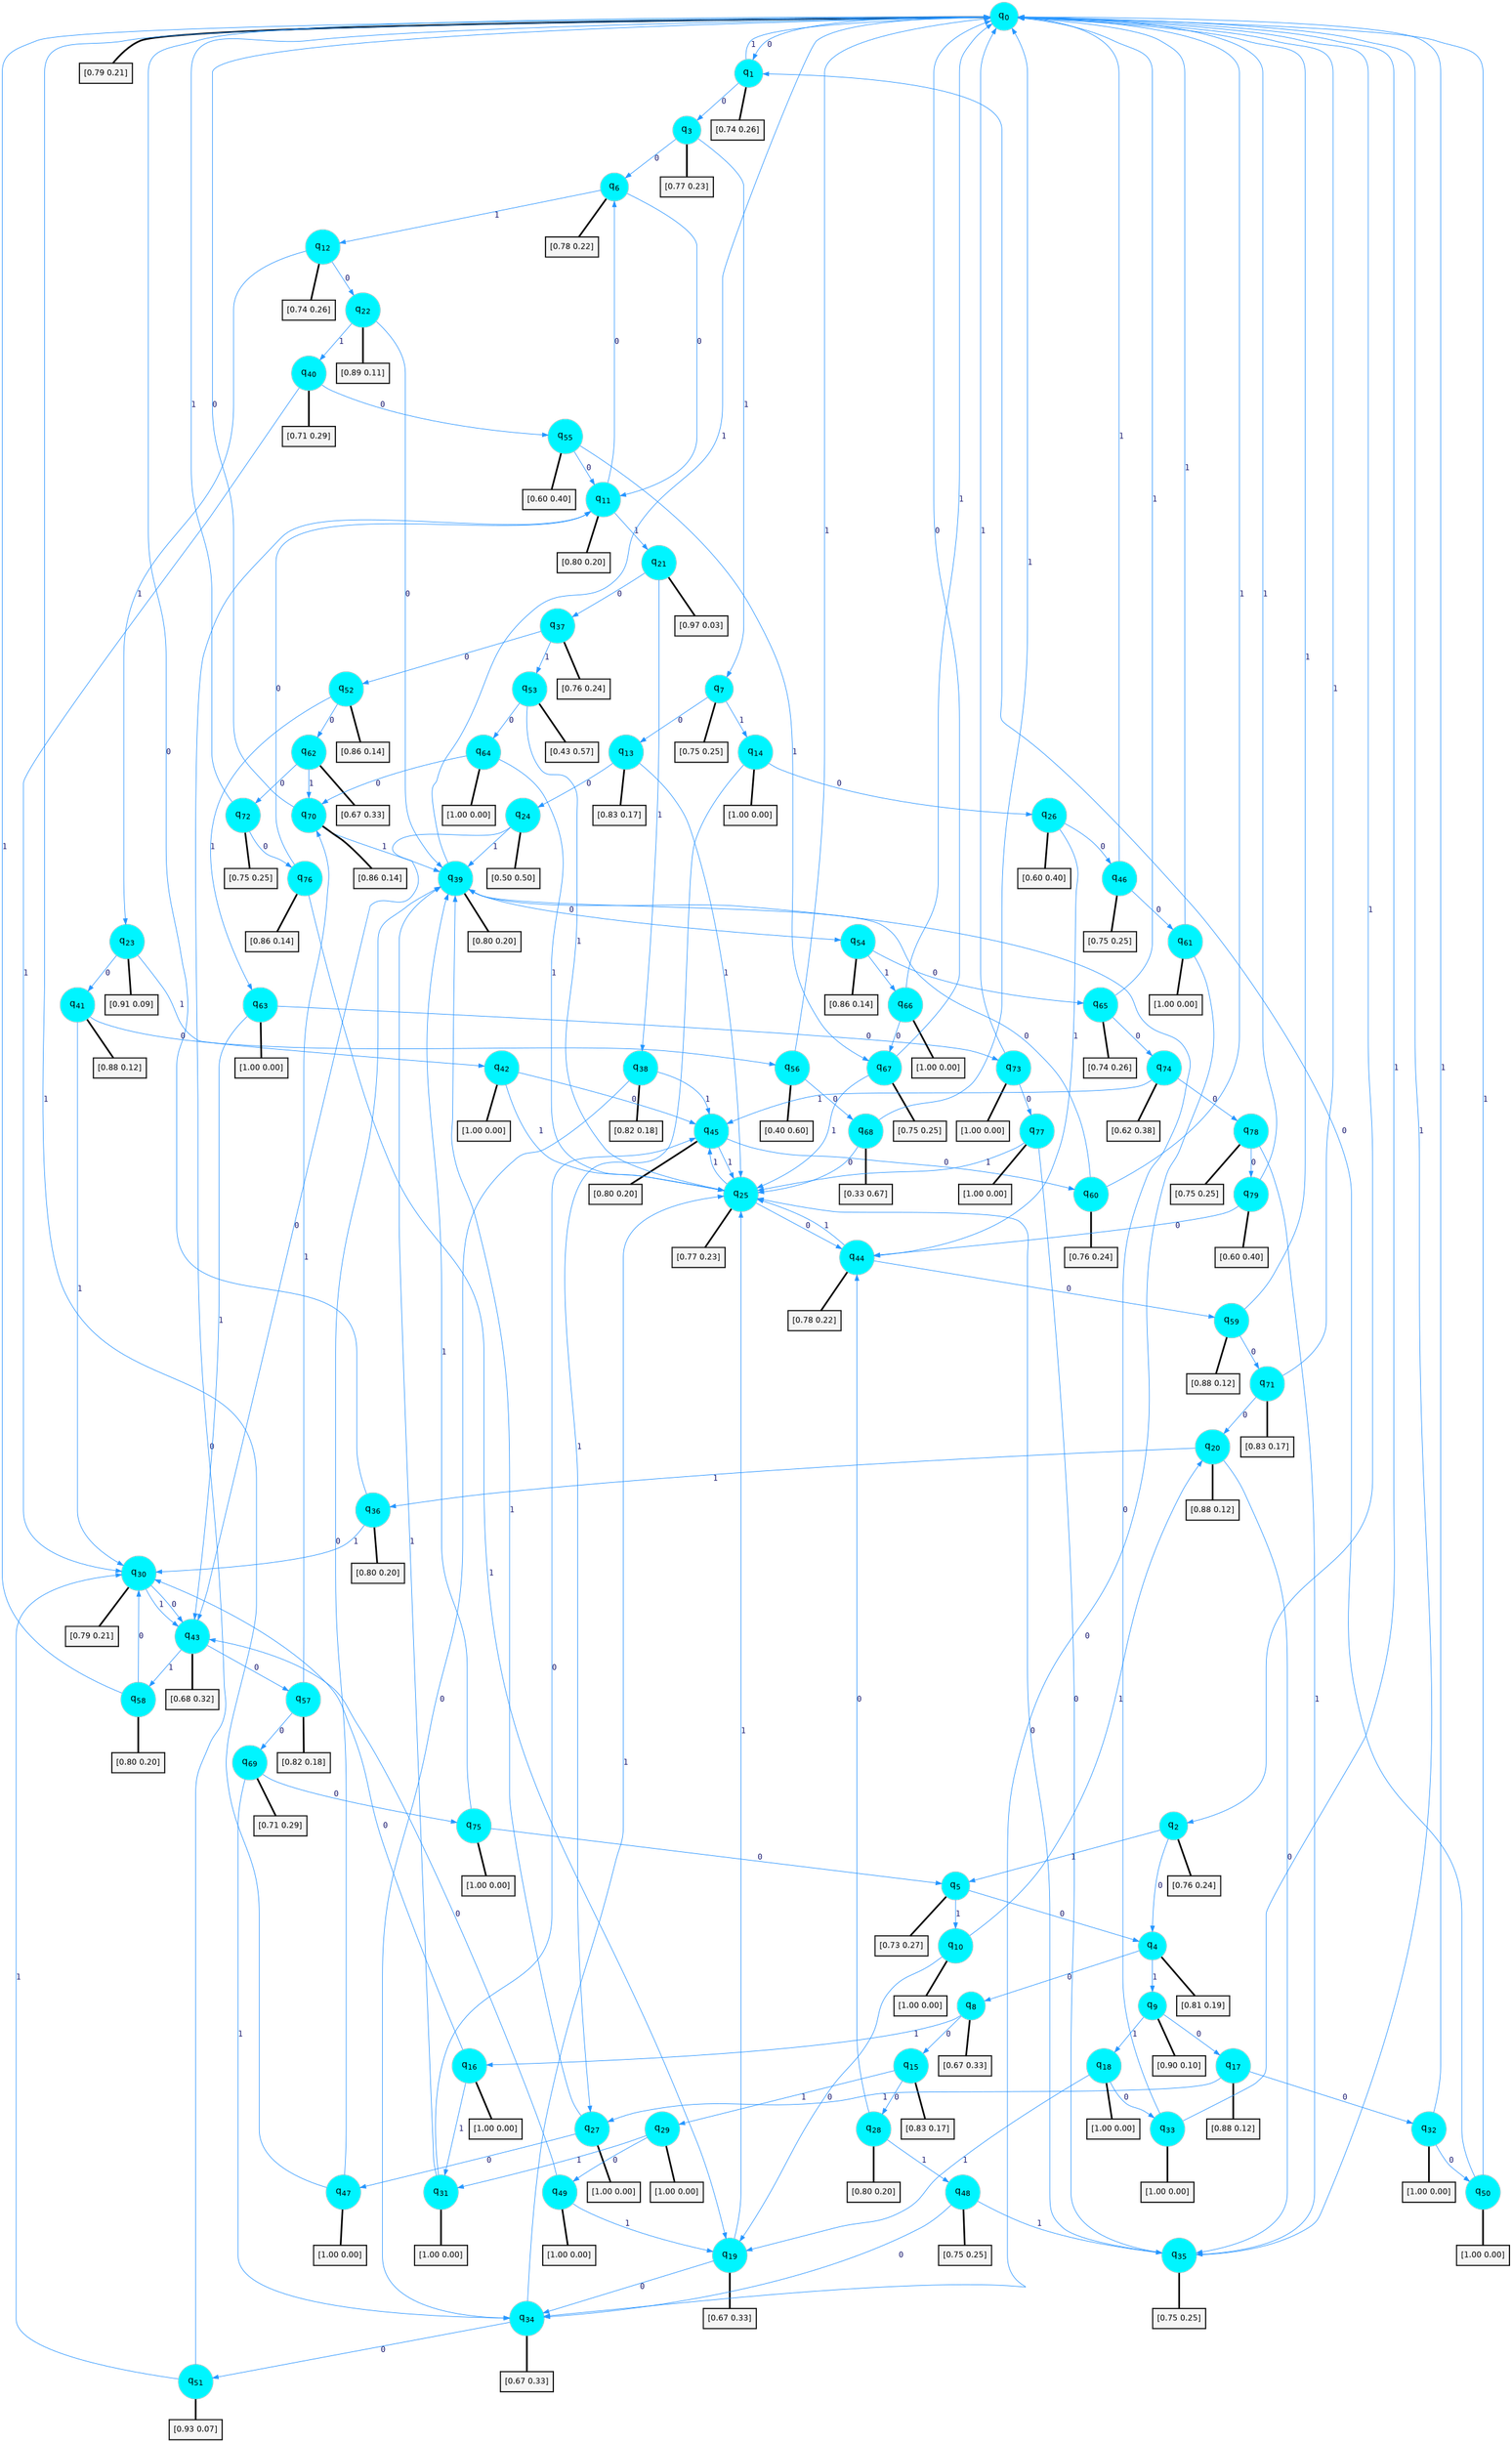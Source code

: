 digraph G {
graph [
bgcolor=transparent, dpi=300, rankdir=TD, size="40,25"];
node [
color=gray, fillcolor=turquoise1, fontcolor=black, fontname=Helvetica, fontsize=16, fontweight=bold, shape=circle, style=filled];
edge [
arrowsize=1, color=dodgerblue1, fontcolor=midnightblue, fontname=courier, fontweight=bold, penwidth=1, style=solid, weight=20];
0[label=<q<SUB>0</SUB>>];
1[label=<q<SUB>1</SUB>>];
2[label=<q<SUB>2</SUB>>];
3[label=<q<SUB>3</SUB>>];
4[label=<q<SUB>4</SUB>>];
5[label=<q<SUB>5</SUB>>];
6[label=<q<SUB>6</SUB>>];
7[label=<q<SUB>7</SUB>>];
8[label=<q<SUB>8</SUB>>];
9[label=<q<SUB>9</SUB>>];
10[label=<q<SUB>10</SUB>>];
11[label=<q<SUB>11</SUB>>];
12[label=<q<SUB>12</SUB>>];
13[label=<q<SUB>13</SUB>>];
14[label=<q<SUB>14</SUB>>];
15[label=<q<SUB>15</SUB>>];
16[label=<q<SUB>16</SUB>>];
17[label=<q<SUB>17</SUB>>];
18[label=<q<SUB>18</SUB>>];
19[label=<q<SUB>19</SUB>>];
20[label=<q<SUB>20</SUB>>];
21[label=<q<SUB>21</SUB>>];
22[label=<q<SUB>22</SUB>>];
23[label=<q<SUB>23</SUB>>];
24[label=<q<SUB>24</SUB>>];
25[label=<q<SUB>25</SUB>>];
26[label=<q<SUB>26</SUB>>];
27[label=<q<SUB>27</SUB>>];
28[label=<q<SUB>28</SUB>>];
29[label=<q<SUB>29</SUB>>];
30[label=<q<SUB>30</SUB>>];
31[label=<q<SUB>31</SUB>>];
32[label=<q<SUB>32</SUB>>];
33[label=<q<SUB>33</SUB>>];
34[label=<q<SUB>34</SUB>>];
35[label=<q<SUB>35</SUB>>];
36[label=<q<SUB>36</SUB>>];
37[label=<q<SUB>37</SUB>>];
38[label=<q<SUB>38</SUB>>];
39[label=<q<SUB>39</SUB>>];
40[label=<q<SUB>40</SUB>>];
41[label=<q<SUB>41</SUB>>];
42[label=<q<SUB>42</SUB>>];
43[label=<q<SUB>43</SUB>>];
44[label=<q<SUB>44</SUB>>];
45[label=<q<SUB>45</SUB>>];
46[label=<q<SUB>46</SUB>>];
47[label=<q<SUB>47</SUB>>];
48[label=<q<SUB>48</SUB>>];
49[label=<q<SUB>49</SUB>>];
50[label=<q<SUB>50</SUB>>];
51[label=<q<SUB>51</SUB>>];
52[label=<q<SUB>52</SUB>>];
53[label=<q<SUB>53</SUB>>];
54[label=<q<SUB>54</SUB>>];
55[label=<q<SUB>55</SUB>>];
56[label=<q<SUB>56</SUB>>];
57[label=<q<SUB>57</SUB>>];
58[label=<q<SUB>58</SUB>>];
59[label=<q<SUB>59</SUB>>];
60[label=<q<SUB>60</SUB>>];
61[label=<q<SUB>61</SUB>>];
62[label=<q<SUB>62</SUB>>];
63[label=<q<SUB>63</SUB>>];
64[label=<q<SUB>64</SUB>>];
65[label=<q<SUB>65</SUB>>];
66[label=<q<SUB>66</SUB>>];
67[label=<q<SUB>67</SUB>>];
68[label=<q<SUB>68</SUB>>];
69[label=<q<SUB>69</SUB>>];
70[label=<q<SUB>70</SUB>>];
71[label=<q<SUB>71</SUB>>];
72[label=<q<SUB>72</SUB>>];
73[label=<q<SUB>73</SUB>>];
74[label=<q<SUB>74</SUB>>];
75[label=<q<SUB>75</SUB>>];
76[label=<q<SUB>76</SUB>>];
77[label=<q<SUB>77</SUB>>];
78[label=<q<SUB>78</SUB>>];
79[label=<q<SUB>79</SUB>>];
80[label="[0.79 0.21]", shape=box,fontcolor=black, fontname=Helvetica, fontsize=14, penwidth=2, fillcolor=whitesmoke,color=black];
81[label="[0.74 0.26]", shape=box,fontcolor=black, fontname=Helvetica, fontsize=14, penwidth=2, fillcolor=whitesmoke,color=black];
82[label="[0.76 0.24]", shape=box,fontcolor=black, fontname=Helvetica, fontsize=14, penwidth=2, fillcolor=whitesmoke,color=black];
83[label="[0.77 0.23]", shape=box,fontcolor=black, fontname=Helvetica, fontsize=14, penwidth=2, fillcolor=whitesmoke,color=black];
84[label="[0.81 0.19]", shape=box,fontcolor=black, fontname=Helvetica, fontsize=14, penwidth=2, fillcolor=whitesmoke,color=black];
85[label="[0.73 0.27]", shape=box,fontcolor=black, fontname=Helvetica, fontsize=14, penwidth=2, fillcolor=whitesmoke,color=black];
86[label="[0.78 0.22]", shape=box,fontcolor=black, fontname=Helvetica, fontsize=14, penwidth=2, fillcolor=whitesmoke,color=black];
87[label="[0.75 0.25]", shape=box,fontcolor=black, fontname=Helvetica, fontsize=14, penwidth=2, fillcolor=whitesmoke,color=black];
88[label="[0.67 0.33]", shape=box,fontcolor=black, fontname=Helvetica, fontsize=14, penwidth=2, fillcolor=whitesmoke,color=black];
89[label="[0.90 0.10]", shape=box,fontcolor=black, fontname=Helvetica, fontsize=14, penwidth=2, fillcolor=whitesmoke,color=black];
90[label="[1.00 0.00]", shape=box,fontcolor=black, fontname=Helvetica, fontsize=14, penwidth=2, fillcolor=whitesmoke,color=black];
91[label="[0.80 0.20]", shape=box,fontcolor=black, fontname=Helvetica, fontsize=14, penwidth=2, fillcolor=whitesmoke,color=black];
92[label="[0.74 0.26]", shape=box,fontcolor=black, fontname=Helvetica, fontsize=14, penwidth=2, fillcolor=whitesmoke,color=black];
93[label="[0.83 0.17]", shape=box,fontcolor=black, fontname=Helvetica, fontsize=14, penwidth=2, fillcolor=whitesmoke,color=black];
94[label="[1.00 0.00]", shape=box,fontcolor=black, fontname=Helvetica, fontsize=14, penwidth=2, fillcolor=whitesmoke,color=black];
95[label="[0.83 0.17]", shape=box,fontcolor=black, fontname=Helvetica, fontsize=14, penwidth=2, fillcolor=whitesmoke,color=black];
96[label="[1.00 0.00]", shape=box,fontcolor=black, fontname=Helvetica, fontsize=14, penwidth=2, fillcolor=whitesmoke,color=black];
97[label="[0.88 0.12]", shape=box,fontcolor=black, fontname=Helvetica, fontsize=14, penwidth=2, fillcolor=whitesmoke,color=black];
98[label="[1.00 0.00]", shape=box,fontcolor=black, fontname=Helvetica, fontsize=14, penwidth=2, fillcolor=whitesmoke,color=black];
99[label="[0.67 0.33]", shape=box,fontcolor=black, fontname=Helvetica, fontsize=14, penwidth=2, fillcolor=whitesmoke,color=black];
100[label="[0.88 0.12]", shape=box,fontcolor=black, fontname=Helvetica, fontsize=14, penwidth=2, fillcolor=whitesmoke,color=black];
101[label="[0.97 0.03]", shape=box,fontcolor=black, fontname=Helvetica, fontsize=14, penwidth=2, fillcolor=whitesmoke,color=black];
102[label="[0.89 0.11]", shape=box,fontcolor=black, fontname=Helvetica, fontsize=14, penwidth=2, fillcolor=whitesmoke,color=black];
103[label="[0.91 0.09]", shape=box,fontcolor=black, fontname=Helvetica, fontsize=14, penwidth=2, fillcolor=whitesmoke,color=black];
104[label="[0.50 0.50]", shape=box,fontcolor=black, fontname=Helvetica, fontsize=14, penwidth=2, fillcolor=whitesmoke,color=black];
105[label="[0.77 0.23]", shape=box,fontcolor=black, fontname=Helvetica, fontsize=14, penwidth=2, fillcolor=whitesmoke,color=black];
106[label="[0.60 0.40]", shape=box,fontcolor=black, fontname=Helvetica, fontsize=14, penwidth=2, fillcolor=whitesmoke,color=black];
107[label="[1.00 0.00]", shape=box,fontcolor=black, fontname=Helvetica, fontsize=14, penwidth=2, fillcolor=whitesmoke,color=black];
108[label="[0.80 0.20]", shape=box,fontcolor=black, fontname=Helvetica, fontsize=14, penwidth=2, fillcolor=whitesmoke,color=black];
109[label="[1.00 0.00]", shape=box,fontcolor=black, fontname=Helvetica, fontsize=14, penwidth=2, fillcolor=whitesmoke,color=black];
110[label="[0.79 0.21]", shape=box,fontcolor=black, fontname=Helvetica, fontsize=14, penwidth=2, fillcolor=whitesmoke,color=black];
111[label="[1.00 0.00]", shape=box,fontcolor=black, fontname=Helvetica, fontsize=14, penwidth=2, fillcolor=whitesmoke,color=black];
112[label="[1.00 0.00]", shape=box,fontcolor=black, fontname=Helvetica, fontsize=14, penwidth=2, fillcolor=whitesmoke,color=black];
113[label="[1.00 0.00]", shape=box,fontcolor=black, fontname=Helvetica, fontsize=14, penwidth=2, fillcolor=whitesmoke,color=black];
114[label="[0.67 0.33]", shape=box,fontcolor=black, fontname=Helvetica, fontsize=14, penwidth=2, fillcolor=whitesmoke,color=black];
115[label="[0.75 0.25]", shape=box,fontcolor=black, fontname=Helvetica, fontsize=14, penwidth=2, fillcolor=whitesmoke,color=black];
116[label="[0.80 0.20]", shape=box,fontcolor=black, fontname=Helvetica, fontsize=14, penwidth=2, fillcolor=whitesmoke,color=black];
117[label="[0.76 0.24]", shape=box,fontcolor=black, fontname=Helvetica, fontsize=14, penwidth=2, fillcolor=whitesmoke,color=black];
118[label="[0.82 0.18]", shape=box,fontcolor=black, fontname=Helvetica, fontsize=14, penwidth=2, fillcolor=whitesmoke,color=black];
119[label="[0.80 0.20]", shape=box,fontcolor=black, fontname=Helvetica, fontsize=14, penwidth=2, fillcolor=whitesmoke,color=black];
120[label="[0.71 0.29]", shape=box,fontcolor=black, fontname=Helvetica, fontsize=14, penwidth=2, fillcolor=whitesmoke,color=black];
121[label="[0.88 0.12]", shape=box,fontcolor=black, fontname=Helvetica, fontsize=14, penwidth=2, fillcolor=whitesmoke,color=black];
122[label="[1.00 0.00]", shape=box,fontcolor=black, fontname=Helvetica, fontsize=14, penwidth=2, fillcolor=whitesmoke,color=black];
123[label="[0.68 0.32]", shape=box,fontcolor=black, fontname=Helvetica, fontsize=14, penwidth=2, fillcolor=whitesmoke,color=black];
124[label="[0.78 0.22]", shape=box,fontcolor=black, fontname=Helvetica, fontsize=14, penwidth=2, fillcolor=whitesmoke,color=black];
125[label="[0.80 0.20]", shape=box,fontcolor=black, fontname=Helvetica, fontsize=14, penwidth=2, fillcolor=whitesmoke,color=black];
126[label="[0.75 0.25]", shape=box,fontcolor=black, fontname=Helvetica, fontsize=14, penwidth=2, fillcolor=whitesmoke,color=black];
127[label="[1.00 0.00]", shape=box,fontcolor=black, fontname=Helvetica, fontsize=14, penwidth=2, fillcolor=whitesmoke,color=black];
128[label="[0.75 0.25]", shape=box,fontcolor=black, fontname=Helvetica, fontsize=14, penwidth=2, fillcolor=whitesmoke,color=black];
129[label="[1.00 0.00]", shape=box,fontcolor=black, fontname=Helvetica, fontsize=14, penwidth=2, fillcolor=whitesmoke,color=black];
130[label="[1.00 0.00]", shape=box,fontcolor=black, fontname=Helvetica, fontsize=14, penwidth=2, fillcolor=whitesmoke,color=black];
131[label="[0.93 0.07]", shape=box,fontcolor=black, fontname=Helvetica, fontsize=14, penwidth=2, fillcolor=whitesmoke,color=black];
132[label="[0.86 0.14]", shape=box,fontcolor=black, fontname=Helvetica, fontsize=14, penwidth=2, fillcolor=whitesmoke,color=black];
133[label="[0.43 0.57]", shape=box,fontcolor=black, fontname=Helvetica, fontsize=14, penwidth=2, fillcolor=whitesmoke,color=black];
134[label="[0.86 0.14]", shape=box,fontcolor=black, fontname=Helvetica, fontsize=14, penwidth=2, fillcolor=whitesmoke,color=black];
135[label="[0.60 0.40]", shape=box,fontcolor=black, fontname=Helvetica, fontsize=14, penwidth=2, fillcolor=whitesmoke,color=black];
136[label="[0.40 0.60]", shape=box,fontcolor=black, fontname=Helvetica, fontsize=14, penwidth=2, fillcolor=whitesmoke,color=black];
137[label="[0.82 0.18]", shape=box,fontcolor=black, fontname=Helvetica, fontsize=14, penwidth=2, fillcolor=whitesmoke,color=black];
138[label="[0.80 0.20]", shape=box,fontcolor=black, fontname=Helvetica, fontsize=14, penwidth=2, fillcolor=whitesmoke,color=black];
139[label="[0.88 0.12]", shape=box,fontcolor=black, fontname=Helvetica, fontsize=14, penwidth=2, fillcolor=whitesmoke,color=black];
140[label="[0.76 0.24]", shape=box,fontcolor=black, fontname=Helvetica, fontsize=14, penwidth=2, fillcolor=whitesmoke,color=black];
141[label="[1.00 0.00]", shape=box,fontcolor=black, fontname=Helvetica, fontsize=14, penwidth=2, fillcolor=whitesmoke,color=black];
142[label="[0.67 0.33]", shape=box,fontcolor=black, fontname=Helvetica, fontsize=14, penwidth=2, fillcolor=whitesmoke,color=black];
143[label="[1.00 0.00]", shape=box,fontcolor=black, fontname=Helvetica, fontsize=14, penwidth=2, fillcolor=whitesmoke,color=black];
144[label="[1.00 0.00]", shape=box,fontcolor=black, fontname=Helvetica, fontsize=14, penwidth=2, fillcolor=whitesmoke,color=black];
145[label="[0.74 0.26]", shape=box,fontcolor=black, fontname=Helvetica, fontsize=14, penwidth=2, fillcolor=whitesmoke,color=black];
146[label="[1.00 0.00]", shape=box,fontcolor=black, fontname=Helvetica, fontsize=14, penwidth=2, fillcolor=whitesmoke,color=black];
147[label="[0.75 0.25]", shape=box,fontcolor=black, fontname=Helvetica, fontsize=14, penwidth=2, fillcolor=whitesmoke,color=black];
148[label="[0.33 0.67]", shape=box,fontcolor=black, fontname=Helvetica, fontsize=14, penwidth=2, fillcolor=whitesmoke,color=black];
149[label="[0.71 0.29]", shape=box,fontcolor=black, fontname=Helvetica, fontsize=14, penwidth=2, fillcolor=whitesmoke,color=black];
150[label="[0.86 0.14]", shape=box,fontcolor=black, fontname=Helvetica, fontsize=14, penwidth=2, fillcolor=whitesmoke,color=black];
151[label="[0.83 0.17]", shape=box,fontcolor=black, fontname=Helvetica, fontsize=14, penwidth=2, fillcolor=whitesmoke,color=black];
152[label="[0.75 0.25]", shape=box,fontcolor=black, fontname=Helvetica, fontsize=14, penwidth=2, fillcolor=whitesmoke,color=black];
153[label="[1.00 0.00]", shape=box,fontcolor=black, fontname=Helvetica, fontsize=14, penwidth=2, fillcolor=whitesmoke,color=black];
154[label="[0.62 0.38]", shape=box,fontcolor=black, fontname=Helvetica, fontsize=14, penwidth=2, fillcolor=whitesmoke,color=black];
155[label="[1.00 0.00]", shape=box,fontcolor=black, fontname=Helvetica, fontsize=14, penwidth=2, fillcolor=whitesmoke,color=black];
156[label="[0.86 0.14]", shape=box,fontcolor=black, fontname=Helvetica, fontsize=14, penwidth=2, fillcolor=whitesmoke,color=black];
157[label="[1.00 0.00]", shape=box,fontcolor=black, fontname=Helvetica, fontsize=14, penwidth=2, fillcolor=whitesmoke,color=black];
158[label="[0.75 0.25]", shape=box,fontcolor=black, fontname=Helvetica, fontsize=14, penwidth=2, fillcolor=whitesmoke,color=black];
159[label="[0.60 0.40]", shape=box,fontcolor=black, fontname=Helvetica, fontsize=14, penwidth=2, fillcolor=whitesmoke,color=black];
0->1 [label=0];
0->2 [label=1];
0->80 [arrowhead=none, penwidth=3,color=black];
1->3 [label=0];
1->0 [label=1];
1->81 [arrowhead=none, penwidth=3,color=black];
2->4 [label=0];
2->5 [label=1];
2->82 [arrowhead=none, penwidth=3,color=black];
3->6 [label=0];
3->7 [label=1];
3->83 [arrowhead=none, penwidth=3,color=black];
4->8 [label=0];
4->9 [label=1];
4->84 [arrowhead=none, penwidth=3,color=black];
5->4 [label=0];
5->10 [label=1];
5->85 [arrowhead=none, penwidth=3,color=black];
6->11 [label=0];
6->12 [label=1];
6->86 [arrowhead=none, penwidth=3,color=black];
7->13 [label=0];
7->14 [label=1];
7->87 [arrowhead=none, penwidth=3,color=black];
8->15 [label=0];
8->16 [label=1];
8->88 [arrowhead=none, penwidth=3,color=black];
9->17 [label=0];
9->18 [label=1];
9->89 [arrowhead=none, penwidth=3,color=black];
10->19 [label=0];
10->20 [label=1];
10->90 [arrowhead=none, penwidth=3,color=black];
11->6 [label=0];
11->21 [label=1];
11->91 [arrowhead=none, penwidth=3,color=black];
12->22 [label=0];
12->23 [label=1];
12->92 [arrowhead=none, penwidth=3,color=black];
13->24 [label=0];
13->25 [label=1];
13->93 [arrowhead=none, penwidth=3,color=black];
14->26 [label=0];
14->27 [label=1];
14->94 [arrowhead=none, penwidth=3,color=black];
15->28 [label=0];
15->29 [label=1];
15->95 [arrowhead=none, penwidth=3,color=black];
16->30 [label=0];
16->31 [label=1];
16->96 [arrowhead=none, penwidth=3,color=black];
17->32 [label=0];
17->27 [label=1];
17->97 [arrowhead=none, penwidth=3,color=black];
18->33 [label=0];
18->19 [label=1];
18->98 [arrowhead=none, penwidth=3,color=black];
19->34 [label=0];
19->25 [label=1];
19->99 [arrowhead=none, penwidth=3,color=black];
20->35 [label=0];
20->36 [label=1];
20->100 [arrowhead=none, penwidth=3,color=black];
21->37 [label=0];
21->38 [label=1];
21->101 [arrowhead=none, penwidth=3,color=black];
22->39 [label=0];
22->40 [label=1];
22->102 [arrowhead=none, penwidth=3,color=black];
23->41 [label=0];
23->42 [label=1];
23->103 [arrowhead=none, penwidth=3,color=black];
24->43 [label=0];
24->39 [label=1];
24->104 [arrowhead=none, penwidth=3,color=black];
25->44 [label=0];
25->45 [label=1];
25->105 [arrowhead=none, penwidth=3,color=black];
26->46 [label=0];
26->44 [label=1];
26->106 [arrowhead=none, penwidth=3,color=black];
27->47 [label=0];
27->39 [label=1];
27->107 [arrowhead=none, penwidth=3,color=black];
28->44 [label=0];
28->48 [label=1];
28->108 [arrowhead=none, penwidth=3,color=black];
29->49 [label=0];
29->31 [label=1];
29->109 [arrowhead=none, penwidth=3,color=black];
30->43 [label=0];
30->43 [label=1];
30->110 [arrowhead=none, penwidth=3,color=black];
31->45 [label=0];
31->39 [label=1];
31->111 [arrowhead=none, penwidth=3,color=black];
32->50 [label=0];
32->0 [label=1];
32->112 [arrowhead=none, penwidth=3,color=black];
33->39 [label=0];
33->0 [label=1];
33->113 [arrowhead=none, penwidth=3,color=black];
34->51 [label=0];
34->25 [label=1];
34->114 [arrowhead=none, penwidth=3,color=black];
35->25 [label=0];
35->0 [label=1];
35->115 [arrowhead=none, penwidth=3,color=black];
36->0 [label=0];
36->30 [label=1];
36->116 [arrowhead=none, penwidth=3,color=black];
37->52 [label=0];
37->53 [label=1];
37->117 [arrowhead=none, penwidth=3,color=black];
38->34 [label=0];
38->45 [label=1];
38->118 [arrowhead=none, penwidth=3,color=black];
39->54 [label=0];
39->0 [label=1];
39->119 [arrowhead=none, penwidth=3,color=black];
40->55 [label=0];
40->30 [label=1];
40->120 [arrowhead=none, penwidth=3,color=black];
41->56 [label=0];
41->30 [label=1];
41->121 [arrowhead=none, penwidth=3,color=black];
42->45 [label=0];
42->25 [label=1];
42->122 [arrowhead=none, penwidth=3,color=black];
43->57 [label=0];
43->58 [label=1];
43->123 [arrowhead=none, penwidth=3,color=black];
44->59 [label=0];
44->25 [label=1];
44->124 [arrowhead=none, penwidth=3,color=black];
45->60 [label=0];
45->25 [label=1];
45->125 [arrowhead=none, penwidth=3,color=black];
46->61 [label=0];
46->0 [label=1];
46->126 [arrowhead=none, penwidth=3,color=black];
47->39 [label=0];
47->0 [label=1];
47->127 [arrowhead=none, penwidth=3,color=black];
48->34 [label=0];
48->35 [label=1];
48->128 [arrowhead=none, penwidth=3,color=black];
49->43 [label=0];
49->19 [label=1];
49->129 [arrowhead=none, penwidth=3,color=black];
50->1 [label=0];
50->0 [label=1];
50->130 [arrowhead=none, penwidth=3,color=black];
51->11 [label=0];
51->30 [label=1];
51->131 [arrowhead=none, penwidth=3,color=black];
52->62 [label=0];
52->63 [label=1];
52->132 [arrowhead=none, penwidth=3,color=black];
53->64 [label=0];
53->25 [label=1];
53->133 [arrowhead=none, penwidth=3,color=black];
54->65 [label=0];
54->66 [label=1];
54->134 [arrowhead=none, penwidth=3,color=black];
55->11 [label=0];
55->67 [label=1];
55->135 [arrowhead=none, penwidth=3,color=black];
56->68 [label=0];
56->0 [label=1];
56->136 [arrowhead=none, penwidth=3,color=black];
57->69 [label=0];
57->70 [label=1];
57->137 [arrowhead=none, penwidth=3,color=black];
58->30 [label=0];
58->0 [label=1];
58->138 [arrowhead=none, penwidth=3,color=black];
59->71 [label=0];
59->0 [label=1];
59->139 [arrowhead=none, penwidth=3,color=black];
60->39 [label=0];
60->0 [label=1];
60->140 [arrowhead=none, penwidth=3,color=black];
61->34 [label=0];
61->0 [label=1];
61->141 [arrowhead=none, penwidth=3,color=black];
62->72 [label=0];
62->70 [label=1];
62->142 [arrowhead=none, penwidth=3,color=black];
63->73 [label=0];
63->43 [label=1];
63->143 [arrowhead=none, penwidth=3,color=black];
64->70 [label=0];
64->25 [label=1];
64->144 [arrowhead=none, penwidth=3,color=black];
65->74 [label=0];
65->0 [label=1];
65->145 [arrowhead=none, penwidth=3,color=black];
66->67 [label=0];
66->0 [label=1];
66->146 [arrowhead=none, penwidth=3,color=black];
67->0 [label=0];
67->25 [label=1];
67->147 [arrowhead=none, penwidth=3,color=black];
68->25 [label=0];
68->0 [label=1];
68->148 [arrowhead=none, penwidth=3,color=black];
69->75 [label=0];
69->34 [label=1];
69->149 [arrowhead=none, penwidth=3,color=black];
70->0 [label=0];
70->39 [label=1];
70->150 [arrowhead=none, penwidth=3,color=black];
71->20 [label=0];
71->0 [label=1];
71->151 [arrowhead=none, penwidth=3,color=black];
72->76 [label=0];
72->0 [label=1];
72->152 [arrowhead=none, penwidth=3,color=black];
73->77 [label=0];
73->0 [label=1];
73->153 [arrowhead=none, penwidth=3,color=black];
74->78 [label=0];
74->45 [label=1];
74->154 [arrowhead=none, penwidth=3,color=black];
75->5 [label=0];
75->39 [label=1];
75->155 [arrowhead=none, penwidth=3,color=black];
76->11 [label=0];
76->19 [label=1];
76->156 [arrowhead=none, penwidth=3,color=black];
77->35 [label=0];
77->25 [label=1];
77->157 [arrowhead=none, penwidth=3,color=black];
78->79 [label=0];
78->35 [label=1];
78->158 [arrowhead=none, penwidth=3,color=black];
79->44 [label=0];
79->0 [label=1];
79->159 [arrowhead=none, penwidth=3,color=black];
}
